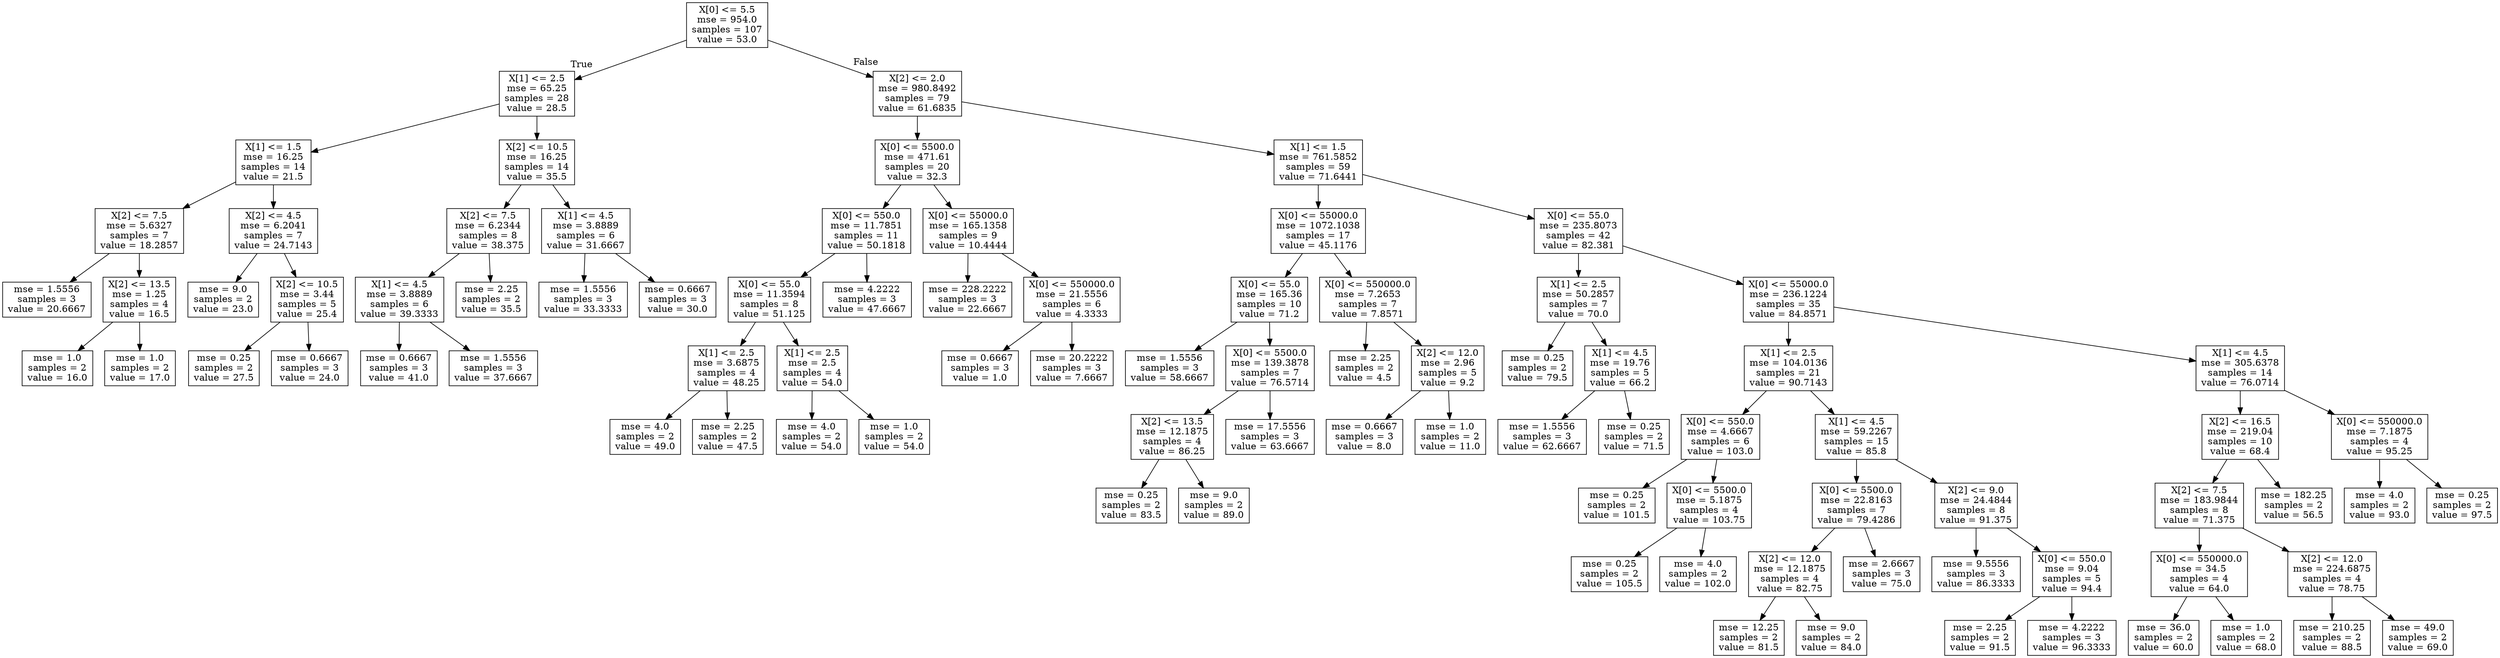 digraph Tree {
node [shape=box] ;
0 [label="X[0] <= 5.5\nmse = 954.0\nsamples = 107\nvalue = 53.0"] ;
1 [label="X[1] <= 2.5\nmse = 65.25\nsamples = 28\nvalue = 28.5"] ;
0 -> 1 [labeldistance=2.5, labelangle=45, headlabel="True"] ;
2 [label="X[1] <= 1.5\nmse = 16.25\nsamples = 14\nvalue = 21.5"] ;
1 -> 2 ;
3 [label="X[2] <= 7.5\nmse = 5.6327\nsamples = 7\nvalue = 18.2857"] ;
2 -> 3 ;
4 [label="mse = 1.5556\nsamples = 3\nvalue = 20.6667"] ;
3 -> 4 ;
5 [label="X[2] <= 13.5\nmse = 1.25\nsamples = 4\nvalue = 16.5"] ;
3 -> 5 ;
6 [label="mse = 1.0\nsamples = 2\nvalue = 16.0"] ;
5 -> 6 ;
7 [label="mse = 1.0\nsamples = 2\nvalue = 17.0"] ;
5 -> 7 ;
8 [label="X[2] <= 4.5\nmse = 6.2041\nsamples = 7\nvalue = 24.7143"] ;
2 -> 8 ;
9 [label="mse = 9.0\nsamples = 2\nvalue = 23.0"] ;
8 -> 9 ;
10 [label="X[2] <= 10.5\nmse = 3.44\nsamples = 5\nvalue = 25.4"] ;
8 -> 10 ;
11 [label="mse = 0.25\nsamples = 2\nvalue = 27.5"] ;
10 -> 11 ;
12 [label="mse = 0.6667\nsamples = 3\nvalue = 24.0"] ;
10 -> 12 ;
13 [label="X[2] <= 10.5\nmse = 16.25\nsamples = 14\nvalue = 35.5"] ;
1 -> 13 ;
14 [label="X[2] <= 7.5\nmse = 6.2344\nsamples = 8\nvalue = 38.375"] ;
13 -> 14 ;
15 [label="X[1] <= 4.5\nmse = 3.8889\nsamples = 6\nvalue = 39.3333"] ;
14 -> 15 ;
16 [label="mse = 0.6667\nsamples = 3\nvalue = 41.0"] ;
15 -> 16 ;
17 [label="mse = 1.5556\nsamples = 3\nvalue = 37.6667"] ;
15 -> 17 ;
18 [label="mse = 2.25\nsamples = 2\nvalue = 35.5"] ;
14 -> 18 ;
19 [label="X[1] <= 4.5\nmse = 3.8889\nsamples = 6\nvalue = 31.6667"] ;
13 -> 19 ;
20 [label="mse = 1.5556\nsamples = 3\nvalue = 33.3333"] ;
19 -> 20 ;
21 [label="mse = 0.6667\nsamples = 3\nvalue = 30.0"] ;
19 -> 21 ;
22 [label="X[2] <= 2.0\nmse = 980.8492\nsamples = 79\nvalue = 61.6835"] ;
0 -> 22 [labeldistance=2.5, labelangle=-45, headlabel="False"] ;
23 [label="X[0] <= 5500.0\nmse = 471.61\nsamples = 20\nvalue = 32.3"] ;
22 -> 23 ;
24 [label="X[0] <= 550.0\nmse = 11.7851\nsamples = 11\nvalue = 50.1818"] ;
23 -> 24 ;
25 [label="X[0] <= 55.0\nmse = 11.3594\nsamples = 8\nvalue = 51.125"] ;
24 -> 25 ;
26 [label="X[1] <= 2.5\nmse = 3.6875\nsamples = 4\nvalue = 48.25"] ;
25 -> 26 ;
27 [label="mse = 4.0\nsamples = 2\nvalue = 49.0"] ;
26 -> 27 ;
28 [label="mse = 2.25\nsamples = 2\nvalue = 47.5"] ;
26 -> 28 ;
29 [label="X[1] <= 2.5\nmse = 2.5\nsamples = 4\nvalue = 54.0"] ;
25 -> 29 ;
30 [label="mse = 4.0\nsamples = 2\nvalue = 54.0"] ;
29 -> 30 ;
31 [label="mse = 1.0\nsamples = 2\nvalue = 54.0"] ;
29 -> 31 ;
32 [label="mse = 4.2222\nsamples = 3\nvalue = 47.6667"] ;
24 -> 32 ;
33 [label="X[0] <= 55000.0\nmse = 165.1358\nsamples = 9\nvalue = 10.4444"] ;
23 -> 33 ;
34 [label="mse = 228.2222\nsamples = 3\nvalue = 22.6667"] ;
33 -> 34 ;
35 [label="X[0] <= 550000.0\nmse = 21.5556\nsamples = 6\nvalue = 4.3333"] ;
33 -> 35 ;
36 [label="mse = 0.6667\nsamples = 3\nvalue = 1.0"] ;
35 -> 36 ;
37 [label="mse = 20.2222\nsamples = 3\nvalue = 7.6667"] ;
35 -> 37 ;
38 [label="X[1] <= 1.5\nmse = 761.5852\nsamples = 59\nvalue = 71.6441"] ;
22 -> 38 ;
39 [label="X[0] <= 55000.0\nmse = 1072.1038\nsamples = 17\nvalue = 45.1176"] ;
38 -> 39 ;
40 [label="X[0] <= 55.0\nmse = 165.36\nsamples = 10\nvalue = 71.2"] ;
39 -> 40 ;
41 [label="mse = 1.5556\nsamples = 3\nvalue = 58.6667"] ;
40 -> 41 ;
42 [label="X[0] <= 5500.0\nmse = 139.3878\nsamples = 7\nvalue = 76.5714"] ;
40 -> 42 ;
43 [label="X[2] <= 13.5\nmse = 12.1875\nsamples = 4\nvalue = 86.25"] ;
42 -> 43 ;
44 [label="mse = 0.25\nsamples = 2\nvalue = 83.5"] ;
43 -> 44 ;
45 [label="mse = 9.0\nsamples = 2\nvalue = 89.0"] ;
43 -> 45 ;
46 [label="mse = 17.5556\nsamples = 3\nvalue = 63.6667"] ;
42 -> 46 ;
47 [label="X[0] <= 550000.0\nmse = 7.2653\nsamples = 7\nvalue = 7.8571"] ;
39 -> 47 ;
48 [label="mse = 2.25\nsamples = 2\nvalue = 4.5"] ;
47 -> 48 ;
49 [label="X[2] <= 12.0\nmse = 2.96\nsamples = 5\nvalue = 9.2"] ;
47 -> 49 ;
50 [label="mse = 0.6667\nsamples = 3\nvalue = 8.0"] ;
49 -> 50 ;
51 [label="mse = 1.0\nsamples = 2\nvalue = 11.0"] ;
49 -> 51 ;
52 [label="X[0] <= 55.0\nmse = 235.8073\nsamples = 42\nvalue = 82.381"] ;
38 -> 52 ;
53 [label="X[1] <= 2.5\nmse = 50.2857\nsamples = 7\nvalue = 70.0"] ;
52 -> 53 ;
54 [label="mse = 0.25\nsamples = 2\nvalue = 79.5"] ;
53 -> 54 ;
55 [label="X[1] <= 4.5\nmse = 19.76\nsamples = 5\nvalue = 66.2"] ;
53 -> 55 ;
56 [label="mse = 1.5556\nsamples = 3\nvalue = 62.6667"] ;
55 -> 56 ;
57 [label="mse = 0.25\nsamples = 2\nvalue = 71.5"] ;
55 -> 57 ;
58 [label="X[0] <= 55000.0\nmse = 236.1224\nsamples = 35\nvalue = 84.8571"] ;
52 -> 58 ;
59 [label="X[1] <= 2.5\nmse = 104.0136\nsamples = 21\nvalue = 90.7143"] ;
58 -> 59 ;
60 [label="X[0] <= 550.0\nmse = 4.6667\nsamples = 6\nvalue = 103.0"] ;
59 -> 60 ;
61 [label="mse = 0.25\nsamples = 2\nvalue = 101.5"] ;
60 -> 61 ;
62 [label="X[0] <= 5500.0\nmse = 5.1875\nsamples = 4\nvalue = 103.75"] ;
60 -> 62 ;
63 [label="mse = 0.25\nsamples = 2\nvalue = 105.5"] ;
62 -> 63 ;
64 [label="mse = 4.0\nsamples = 2\nvalue = 102.0"] ;
62 -> 64 ;
65 [label="X[1] <= 4.5\nmse = 59.2267\nsamples = 15\nvalue = 85.8"] ;
59 -> 65 ;
66 [label="X[0] <= 5500.0\nmse = 22.8163\nsamples = 7\nvalue = 79.4286"] ;
65 -> 66 ;
67 [label="X[2] <= 12.0\nmse = 12.1875\nsamples = 4\nvalue = 82.75"] ;
66 -> 67 ;
68 [label="mse = 12.25\nsamples = 2\nvalue = 81.5"] ;
67 -> 68 ;
69 [label="mse = 9.0\nsamples = 2\nvalue = 84.0"] ;
67 -> 69 ;
70 [label="mse = 2.6667\nsamples = 3\nvalue = 75.0"] ;
66 -> 70 ;
71 [label="X[2] <= 9.0\nmse = 24.4844\nsamples = 8\nvalue = 91.375"] ;
65 -> 71 ;
72 [label="mse = 9.5556\nsamples = 3\nvalue = 86.3333"] ;
71 -> 72 ;
73 [label="X[0] <= 550.0\nmse = 9.04\nsamples = 5\nvalue = 94.4"] ;
71 -> 73 ;
74 [label="mse = 2.25\nsamples = 2\nvalue = 91.5"] ;
73 -> 74 ;
75 [label="mse = 4.2222\nsamples = 3\nvalue = 96.3333"] ;
73 -> 75 ;
76 [label="X[1] <= 4.5\nmse = 305.6378\nsamples = 14\nvalue = 76.0714"] ;
58 -> 76 ;
77 [label="X[2] <= 16.5\nmse = 219.04\nsamples = 10\nvalue = 68.4"] ;
76 -> 77 ;
78 [label="X[2] <= 7.5\nmse = 183.9844\nsamples = 8\nvalue = 71.375"] ;
77 -> 78 ;
79 [label="X[0] <= 550000.0\nmse = 34.5\nsamples = 4\nvalue = 64.0"] ;
78 -> 79 ;
80 [label="mse = 36.0\nsamples = 2\nvalue = 60.0"] ;
79 -> 80 ;
81 [label="mse = 1.0\nsamples = 2\nvalue = 68.0"] ;
79 -> 81 ;
82 [label="X[2] <= 12.0\nmse = 224.6875\nsamples = 4\nvalue = 78.75"] ;
78 -> 82 ;
83 [label="mse = 210.25\nsamples = 2\nvalue = 88.5"] ;
82 -> 83 ;
84 [label="mse = 49.0\nsamples = 2\nvalue = 69.0"] ;
82 -> 84 ;
85 [label="mse = 182.25\nsamples = 2\nvalue = 56.5"] ;
77 -> 85 ;
86 [label="X[0] <= 550000.0\nmse = 7.1875\nsamples = 4\nvalue = 95.25"] ;
76 -> 86 ;
87 [label="mse = 4.0\nsamples = 2\nvalue = 93.0"] ;
86 -> 87 ;
88 [label="mse = 0.25\nsamples = 2\nvalue = 97.5"] ;
86 -> 88 ;
}